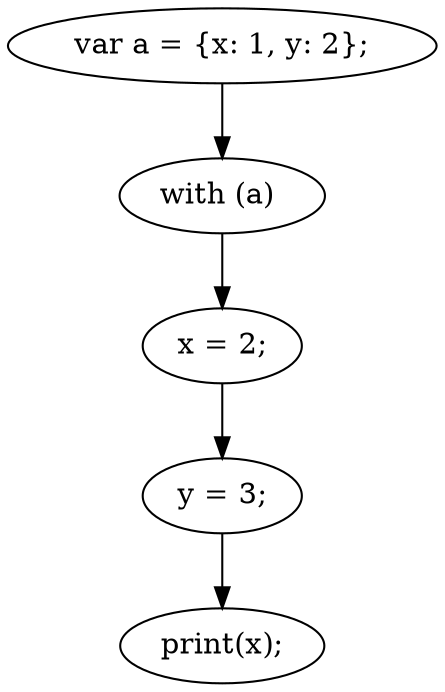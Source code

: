 digraph {
"0" [label="print(x);\n"] 
"1" [label="y = 3;\n"] 
"2" [label="x = 2;\n"] 
"3" [label="with (a) "] 
"4" [label="var a = {x: 1, y: 2};\n"] 
"1" -> "0" [label=""] 
"2" -> "1" [label=""] 
"3" -> "2" [label=""] 
"4" -> "3" [label=""] 
}
